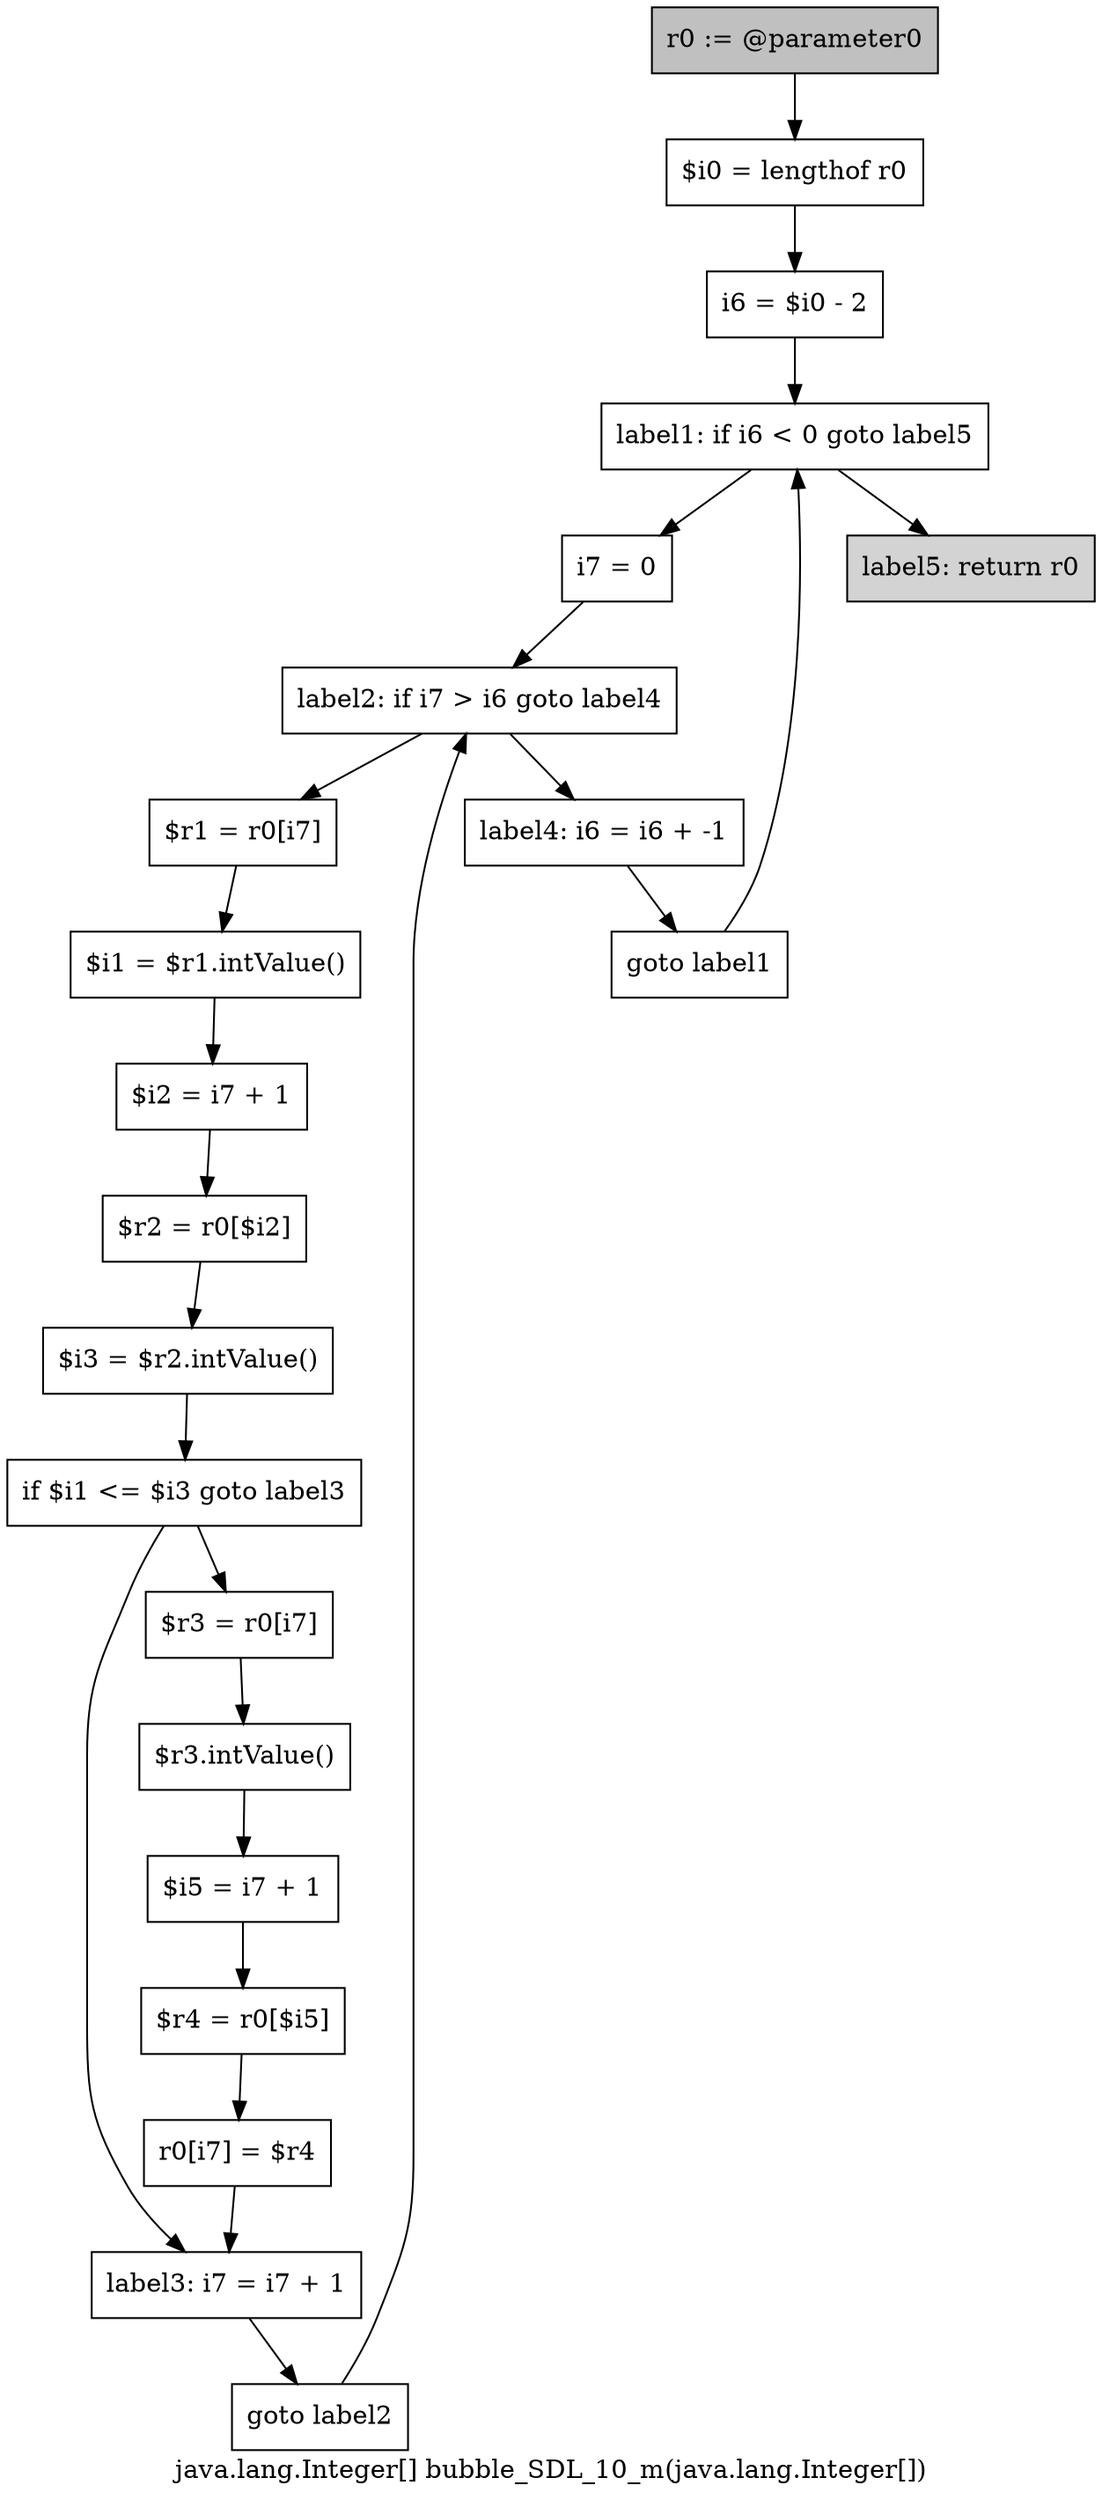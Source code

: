 digraph "java.lang.Integer[] bubble_SDL_10_m(java.lang.Integer[])" {
    label="java.lang.Integer[] bubble_SDL_10_m(java.lang.Integer[])";
    node [shape=box];
    "0" [style=filled,fillcolor=gray,label="r0 := @parameter0",];
    "1" [label="$i0 = lengthof r0",];
    "0"->"1";
    "2" [label="i6 = $i0 - 2",];
    "1"->"2";
    "3" [label="label1: if i6 < 0 goto label5",];
    "2"->"3";
    "4" [label="i7 = 0",];
    "3"->"4";
    "21" [style=filled,fillcolor=lightgray,label="label5: return r0",];
    "3"->"21";
    "5" [label="label2: if i7 > i6 goto label4",];
    "4"->"5";
    "6" [label="$r1 = r0[i7]",];
    "5"->"6";
    "19" [label="label4: i6 = i6 + -1",];
    "5"->"19";
    "7" [label="$i1 = $r1.intValue()",];
    "6"->"7";
    "8" [label="$i2 = i7 + 1",];
    "7"->"8";
    "9" [label="$r2 = r0[$i2]",];
    "8"->"9";
    "10" [label="$i3 = $r2.intValue()",];
    "9"->"10";
    "11" [label="if $i1 <= $i3 goto label3",];
    "10"->"11";
    "12" [label="$r3 = r0[i7]",];
    "11"->"12";
    "17" [label="label3: i7 = i7 + 1",];
    "11"->"17";
    "13" [label="$r3.intValue()",];
    "12"->"13";
    "14" [label="$i5 = i7 + 1",];
    "13"->"14";
    "15" [label="$r4 = r0[$i5]",];
    "14"->"15";
    "16" [label="r0[i7] = $r4",];
    "15"->"16";
    "16"->"17";
    "18" [label="goto label2",];
    "17"->"18";
    "18"->"5";
    "20" [label="goto label1",];
    "19"->"20";
    "20"->"3";
}
